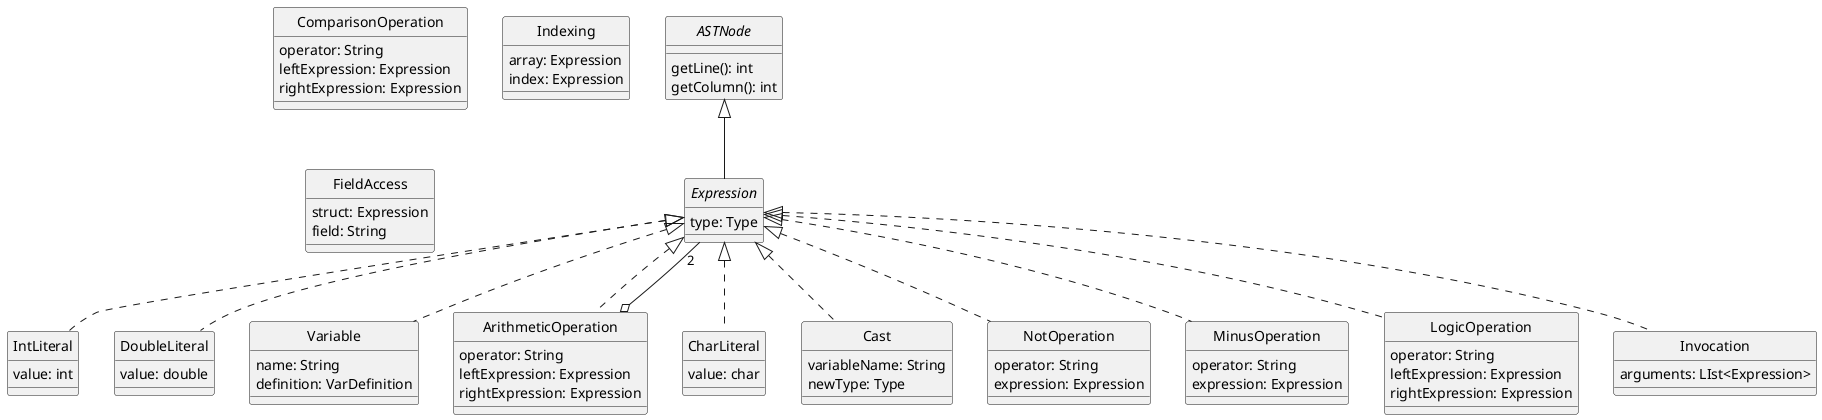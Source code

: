 @startuml Expressions
skinparam style strictuml
skinparam monochrome true


interface ASTNode {
    getLine(): int
    getColumn(): int
}

interface Expression {
    type: Type
}

class IntLiteral {
    value: int
}

class DoubleLiteral {
    value: double
}

class Variable {
    name: String
    definition: VarDefinition
}

class ArithmeticOperation {
    operator: String
    leftExpression: Expression
    rightExpression: Expression
}

class CharLiteral {
    value: char
}

' La conversión explícita a tipos simples se podrá realizar usando la palabra clave as
class Cast {
    variableName: String
    newType: Type   /'Tiene que ser de tipo simple'/
}

class NotOperation {
    operator: String
    expression: Expression
}

class MinusOperation {
    operator: String    /'TODO comprobar si de verdad hace falta'/
    expression: Expression
}

class LogicOperation {
    operator: String
    leftExpression: Expression
    rightExpression: Expression
}

class ComparisonOperation {
    operator: String
    leftExpression: Expression
    rightExpression: Expression
}

class Invocation {
    arguments: LIst<Expression>
}

class Indexing {
    array: Expression
    index: Expression
}

class FieldAccess {
    struct: Expression
    field: String
}

ASTNode <|-- Expression
Expression <|.. IntLiteral
Expression <|.. DoubleLiteral
Expression <|.. CharLiteral
Expression <|.. Variable
Expression <|.. NotOperation
Expression <|.. MinusOperation
Expression <|.. LogicOperation
Expression <|.. ArithmeticOperation
Expression <|.. Invocation
Expression <|.. Cast

ArithmeticOperation o-- "2" Expression


@enduml
